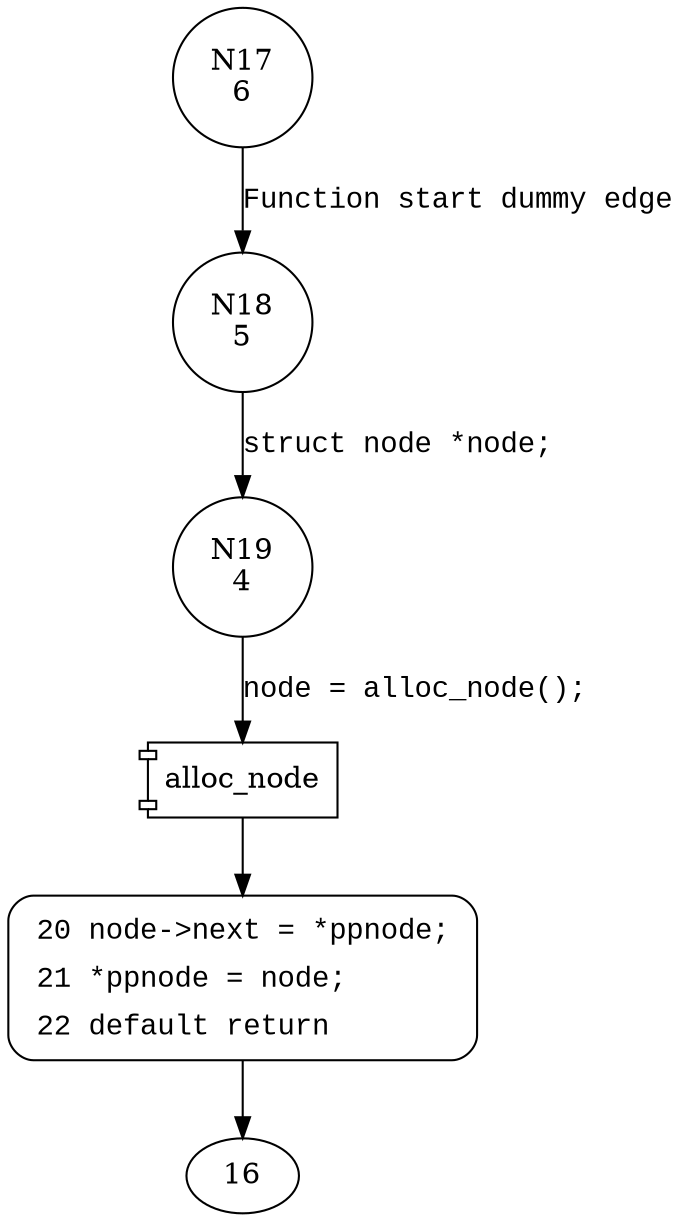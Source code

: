 digraph chain_node {
17 [shape="circle" label="N17\n6"]
18 [shape="circle" label="N18\n5"]
19 [shape="circle" label="N19\n4"]
20 [shape="circle" label="N20\n3"]
20 [style="filled,bold" penwidth="1" fillcolor="white" fontname="Courier New" shape="Mrecord" label=<<table border="0" cellborder="0" cellpadding="3" bgcolor="white"><tr><td align="right">20</td><td align="left">node-&gt;next = *ppnode;</td></tr><tr><td align="right">21</td><td align="left">*ppnode = node;</td></tr><tr><td align="right">22</td><td align="left">default return</td></tr></table>>]
20 -> 16[label=""]
17 -> 18 [label="Function start dummy edge" fontname="Courier New"]
100007 [shape="component" label="alloc_node"]
19 -> 100007 [label="node = alloc_node();" fontname="Courier New"]
100007 -> 20 [label="" fontname="Courier New"]
18 -> 19 [label="struct node *node;" fontname="Courier New"]
}